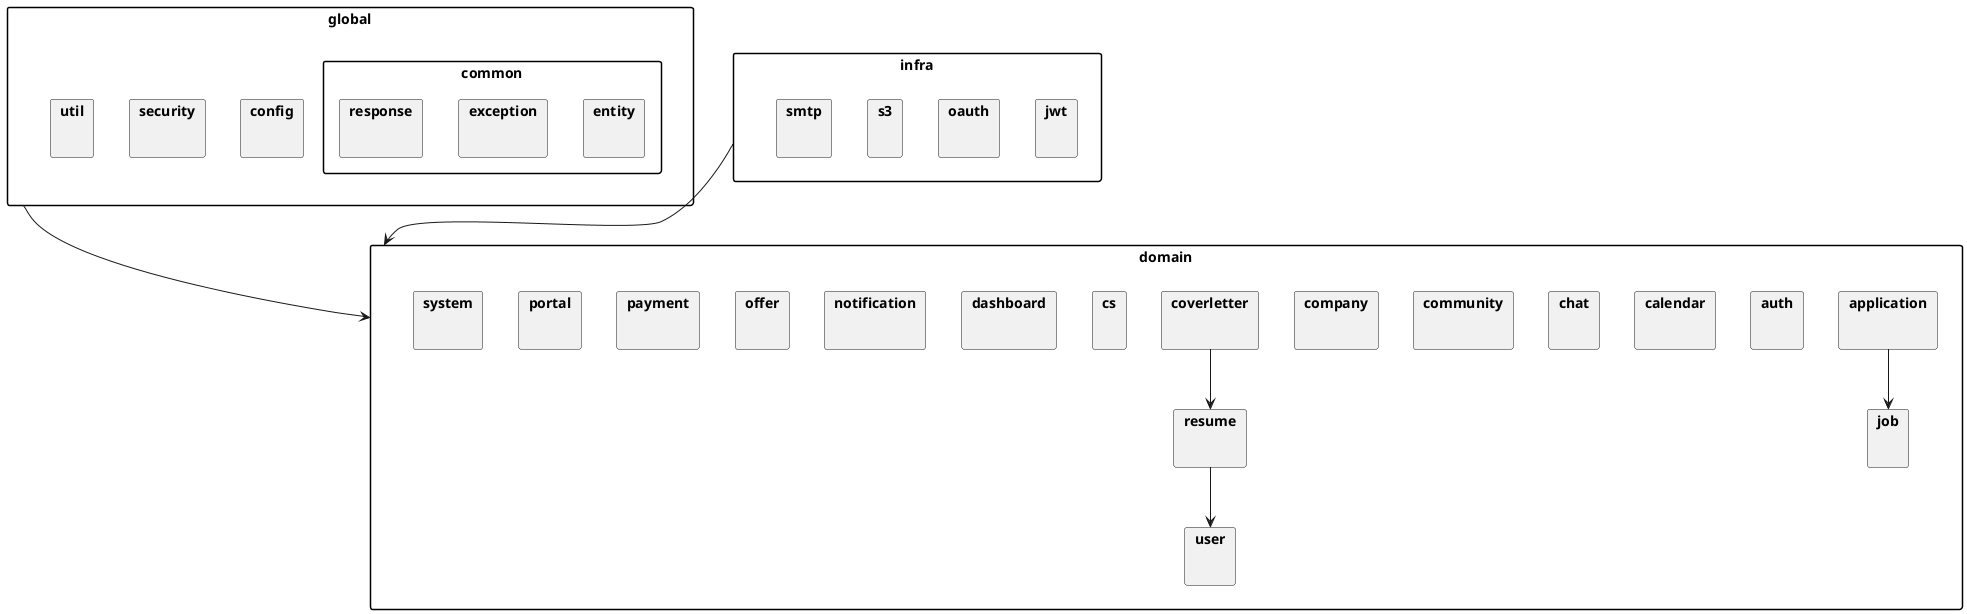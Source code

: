 @startuml
skinparam packageStyle rectangle

package "domain" {
  package "application" {}
  package "auth" {}
  package "calendar" {}
  package "chat" {}
  package "community" {}
  package "company" {}
  package "coverletter" {}
  package "cs" {}
  package "dashboard" {}
  package "job" {}
  package "notification" {}
  package "offer" {}
  package "payment" {}
  package "portal" {}
  package "resume" {}
  package "system" {}
  package "user" {}
}

package "global" {
  package "common" {
    package "entity" {}
    package "exception" {}
    package "response" {}
  }
  package "config" {}
  package "security" {}
  package "util" {}
}

package "infra" {
  package "jwt" {}
  package "oauth" {}
  package "s3" {}
  package "smtp" {}
}

"infra" --> "domain"
"global" --> "domain"
"domain.resume" --> "domain.user"
"domain.coverletter" --> "domain.resume"
"domain.application" --> "domain.job"
@enduml
